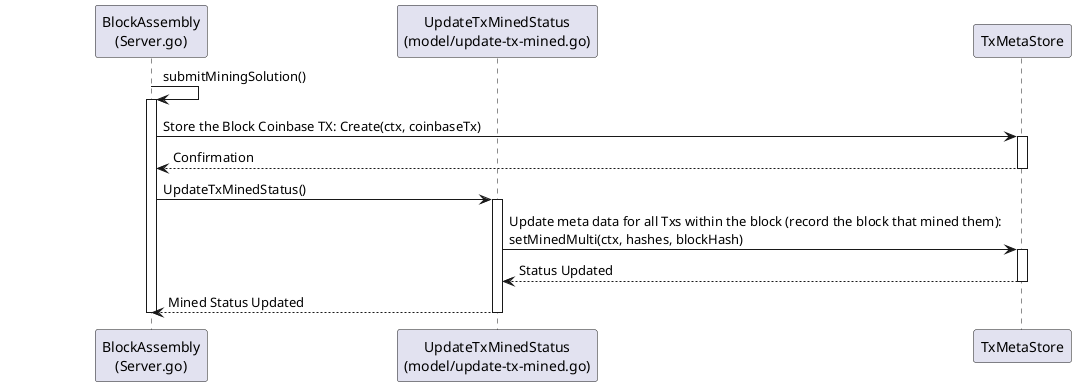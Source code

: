 @startuml

skinparam ParticipantPadding 90

participant "BlockAssembly\n(Server.go)" as BlockAssembly
participant "UpdateTxMinedStatus\n(model/update-tx-mined.go)" as UpdateTxMinedStatus
participant "TxMetaStore" as TxMetaStore

BlockAssembly -> BlockAssembly: submitMiningSolution()
activate BlockAssembly

BlockAssembly -> TxMetaStore: Store the Block Coinbase TX: Create(ctx, coinbaseTx)
activate TxMetaStore
TxMetaStore --> BlockAssembly: Confirmation
deactivate TxMetaStore

BlockAssembly -> UpdateTxMinedStatus: UpdateTxMinedStatus()
activate UpdateTxMinedStatus

UpdateTxMinedStatus -> TxMetaStore: Update meta data for all Txs within the block (record the block that mined them): \nsetMinedMulti(ctx, hashes, blockHash)
activate TxMetaStore
TxMetaStore --> UpdateTxMinedStatus: Status Updated
deactivate TxMetaStore

UpdateTxMinedStatus --> BlockAssembly: Mined Status Updated
deactivate UpdateTxMinedStatus

deactivate BlockAssembly
@enduml
